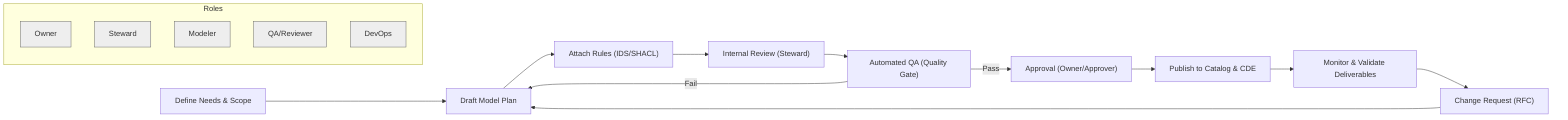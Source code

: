 flowchart LR
  A[Define Needs & Scope] --> B[Draft Model Plan]
  B --> C["Attach Rules (IDS/SHACL)"]
  C --> D["Internal Review (Steward)"]
  D --> E["Automated QA (Quality Gate)"]
  E -->|Pass| F["Approval (Owner/Approver)"]
  E -->|Fail| B
  F --> G[Publish to Catalog & CDE]
  G --> H[Monitor & Validate Deliverables]
  H --> I["Change Request (RFC)"]
  I --> B
  subgraph Roles
    R1[Owner]:::r
    R2[Steward]:::r
    R3[Modeler]:::r
    R4[QA/Reviewer]:::r
    R5[DevOps]:::r
  end
  classDef r fill:#eee,stroke:#666,stroke-width:1px;